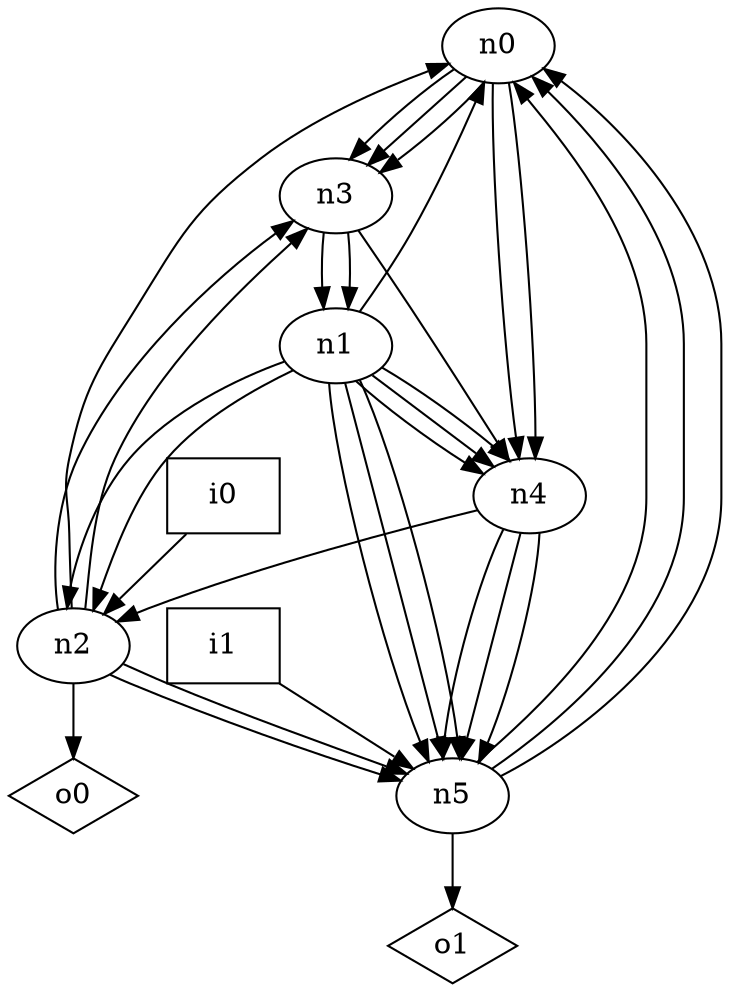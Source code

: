 digraph G {
n0 [label="n0"];
n1 [label="n1"];
n2 [label="n2"];
n3 [label="n3"];
n4 [label="n4"];
n5 [label="n5"];
n6 [label="i0",shape="box"];
n7 [label="i1",shape="box"];
n8 [label="o0",shape="diamond"];
n9 [label="o1",shape="diamond"];
n0 -> n3
n0 -> n3
n0 -> n3
n0 -> n4
n0 -> n4
n1 -> n0
n1 -> n2
n1 -> n2
n1 -> n4
n1 -> n4
n1 -> n4
n1 -> n5
n1 -> n5
n1 -> n5
n2 -> n0
n2 -> n3
n2 -> n3
n2 -> n5
n2 -> n5
n2 -> n8
n3 -> n1
n3 -> n1
n3 -> n4
n4 -> n2
n4 -> n5
n4 -> n5
n4 -> n5
n5 -> n0
n5 -> n0
n5 -> n0
n5 -> n9
n6 -> n2
n7 -> n5
}
